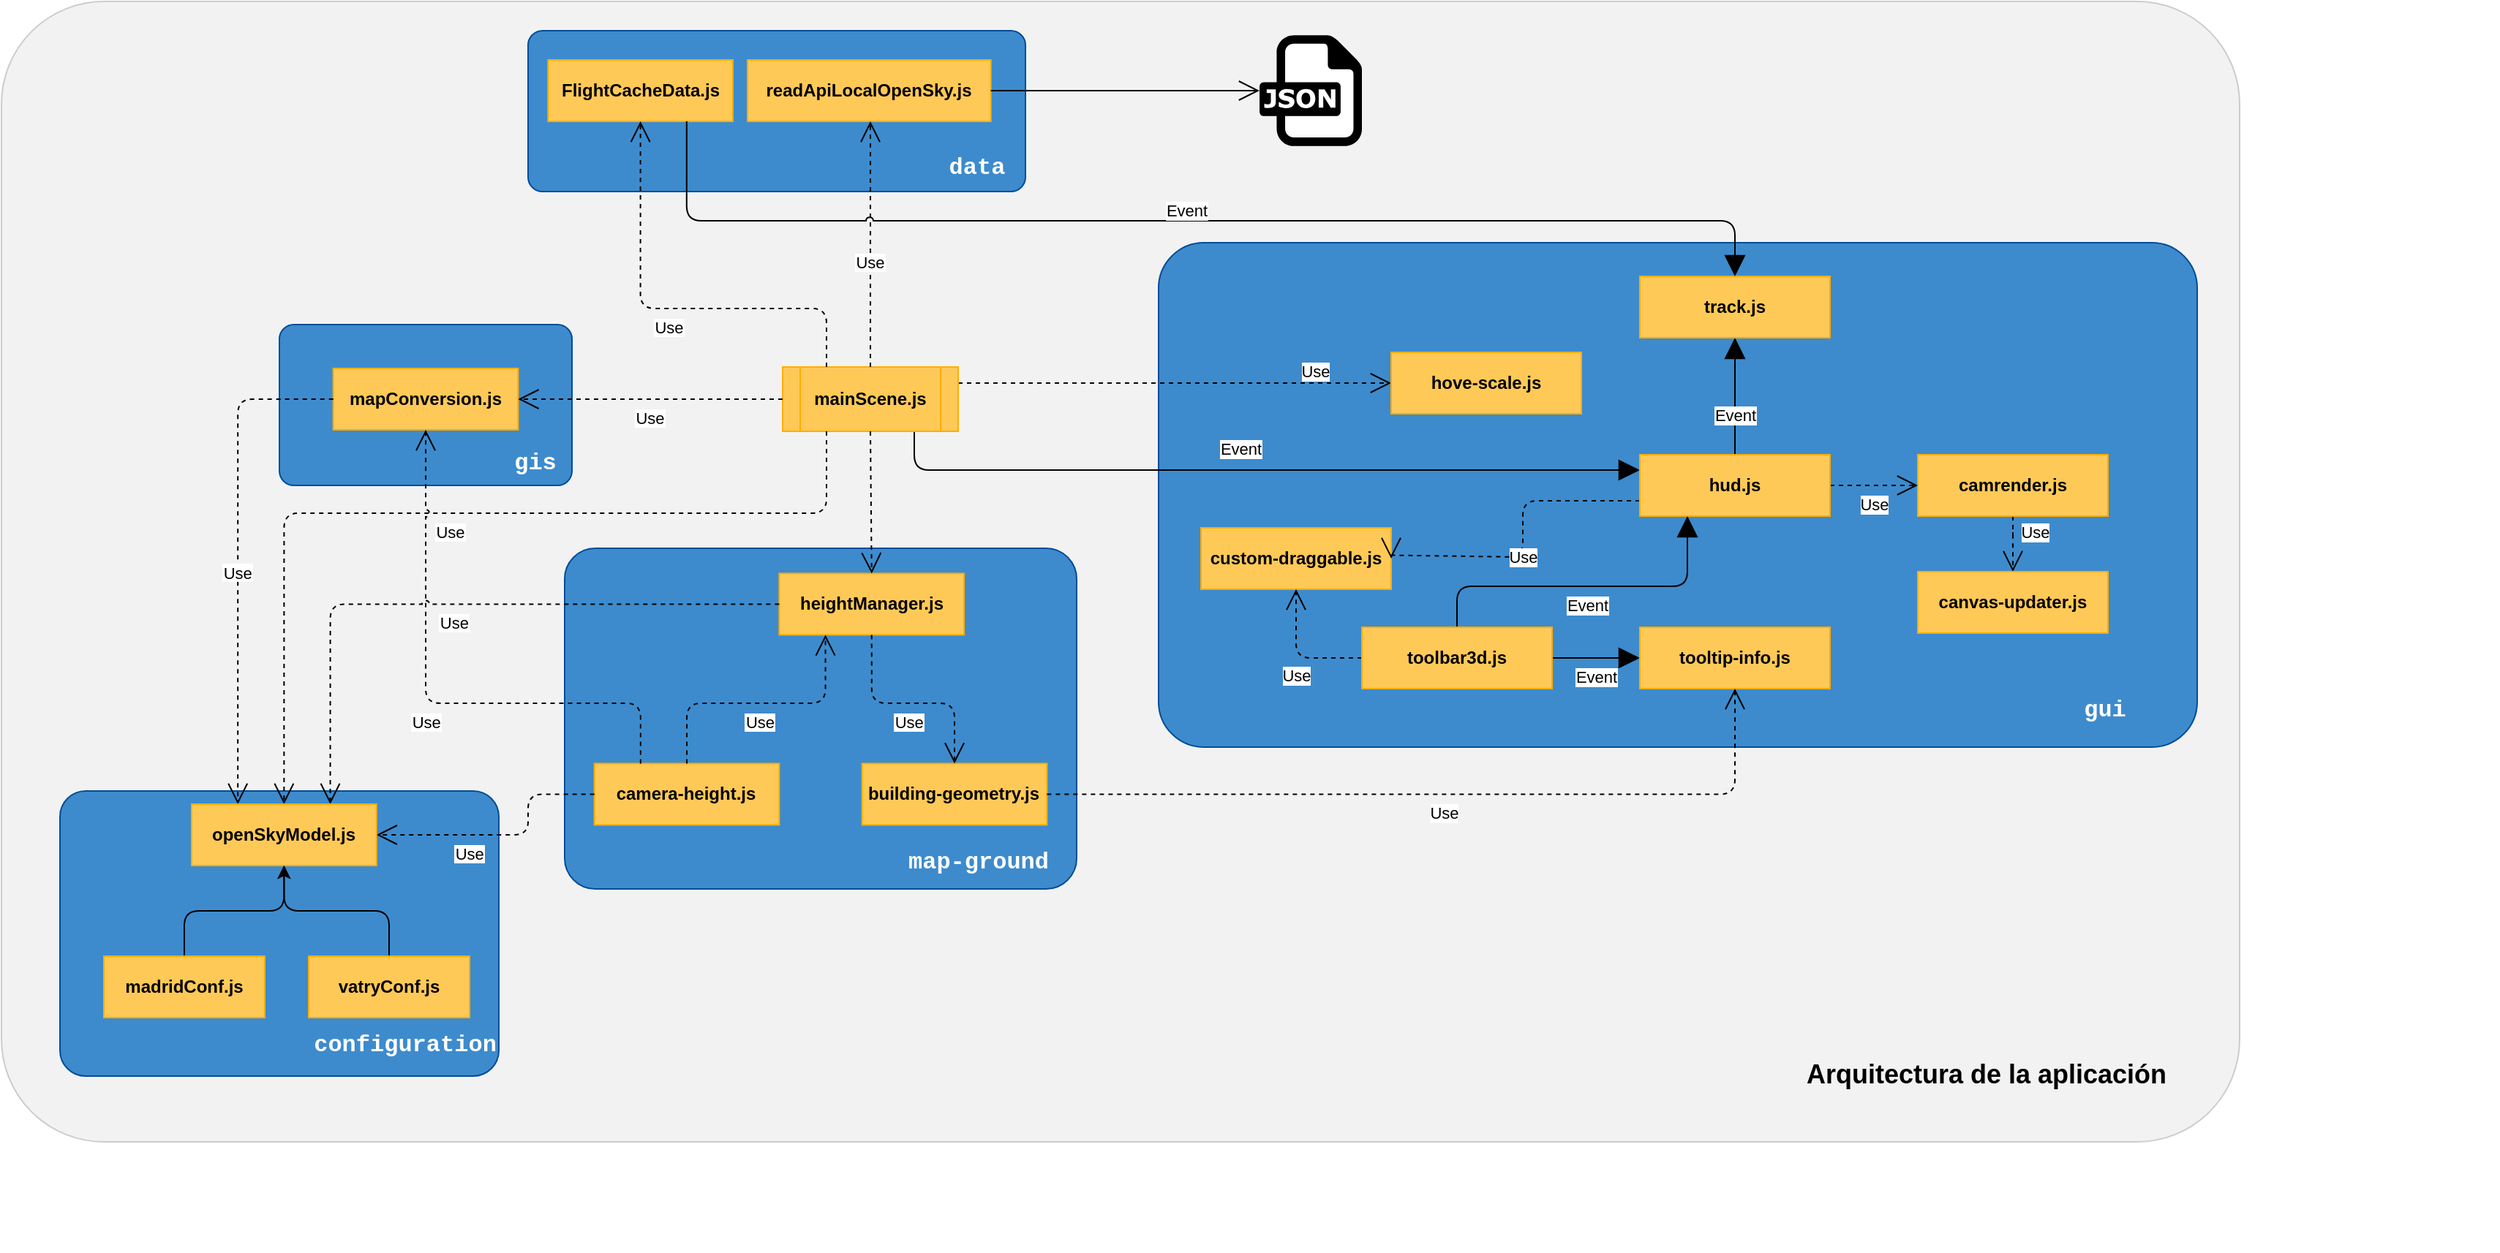 <mxfile version="21.3.2" type="github">
  <diagram name="Página-1" id="MT6m2zrHwECblgyKmkDN">
    <mxGraphModel dx="2876" dy="1241" grid="1" gridSize="10" guides="1" tooltips="1" connect="1" arrows="1" fold="1" page="1" pageScale="1" pageWidth="827" pageHeight="1169" math="0" shadow="0">
      <root>
        <mxCell id="0" />
        <mxCell id="1" parent="0" />
        <mxCell id="cEreoVwPH2V9dTDcCDwE-87" value="" style="group;fontFamily=Helvetica;fontSize=11;fontColor=default;" vertex="1" connectable="0" parent="1">
          <mxGeometry x="-180" y="210" width="1530" height="780" as="geometry" />
        </mxCell>
        <mxCell id="cEreoVwPH2V9dTDcCDwE-88" value="" style="rounded=1;whiteSpace=wrap;html=1;arcSize=9;strokeColor=#cccccc;fillColor=#F2F2F2;fontFamily=Helvetica;fontSize=11;fontColor=default;" vertex="1" parent="cEreoVwPH2V9dTDcCDwE-87">
          <mxGeometry width="1530.0" height="780" as="geometry" />
        </mxCell>
        <mxCell id="cEreoVwPH2V9dTDcCDwE-89" value="&lt;font&gt;&lt;span style=&quot;font-size: 18px&quot;&gt;Arquitectura de la aplicación&lt;/span&gt;&lt;/font&gt;" style="text;html=1;strokeColor=none;fillColor=none;align=center;verticalAlign=middle;whiteSpace=wrap;rounded=0;fontStyle=1;fontSize=11;fontColor=default;fontFamily=Helvetica;" vertex="1" parent="cEreoVwPH2V9dTDcCDwE-87">
          <mxGeometry x="1007.003" y="711.176" width="699.787" height="45.882" as="geometry" />
        </mxCell>
        <mxCell id="cEreoVwPH2V9dTDcCDwE-92" value="" style="dashed=0;outlineConnect=0;html=1;align=center;labelPosition=center;verticalLabelPosition=bottom;verticalAlign=top;shape=mxgraph.weblogos.json;fontFamily=Helvetica;fontSize=11;fontColor=default;" vertex="1" parent="cEreoVwPH2V9dTDcCDwE-87">
          <mxGeometry x="860" y="23.1" width="70" height="75.8" as="geometry" />
        </mxCell>
        <mxCell id="cEreoVwPH2V9dTDcCDwE-19" value="" style="rounded=1;whiteSpace=wrap;html=1;fillColor=#3D8BCD;arcSize=9;strokeColor=#004C99;" vertex="1" parent="1">
          <mxGeometry x="-140" y="750" width="300" height="195.0" as="geometry" />
        </mxCell>
        <mxCell id="cEreoVwPH2V9dTDcCDwE-48" value="" style="group" vertex="1" connectable="0" parent="1">
          <mxGeometry x="611" y="375" width="710" height="690" as="geometry" />
        </mxCell>
        <mxCell id="cEreoVwPH2V9dTDcCDwE-49" value="" style="rounded=1;whiteSpace=wrap;html=1;fillColor=#3D8BCD;arcSize=9;strokeColor=#004C99;" vertex="1" parent="cEreoVwPH2V9dTDcCDwE-48">
          <mxGeometry width="710" height="345" as="geometry" />
        </mxCell>
        <mxCell id="cEreoVwPH2V9dTDcCDwE-50" value="&lt;font color=&quot;#ffffff&quot;&gt;&lt;span style=&quot;font-size: 16px;&quot;&gt;gui&lt;/span&gt;&lt;/font&gt;" style="text;html=1;strokeColor=none;fillColor=none;align=center;verticalAlign=middle;whiteSpace=wrap;rounded=0;fontStyle=1;fontSize=14;fontFamily=Courier New;" vertex="1" parent="cEreoVwPH2V9dTDcCDwE-48">
          <mxGeometry x="503.086" y="288.192" width="288.082" height="62.727" as="geometry" />
        </mxCell>
        <mxCell id="cEreoVwPH2V9dTDcCDwE-4" value="" style="group" vertex="1" connectable="0" parent="1">
          <mxGeometry x="180" y="230" width="340" height="220" as="geometry" />
        </mxCell>
        <mxCell id="cEreoVwPH2V9dTDcCDwE-5" value="" style="rounded=1;whiteSpace=wrap;html=1;fillColor=#3D8BCD;arcSize=9;strokeColor=#004C99;" vertex="1" parent="cEreoVwPH2V9dTDcCDwE-4">
          <mxGeometry width="340" height="110" as="geometry" />
        </mxCell>
        <mxCell id="cEreoVwPH2V9dTDcCDwE-6" value="&lt;font color=&quot;#ffffff&quot;&gt;&lt;span style=&quot;font-size: 16px;&quot;&gt;data&lt;/span&gt;&lt;/font&gt;" style="text;html=1;strokeColor=none;fillColor=none;align=center;verticalAlign=middle;whiteSpace=wrap;rounded=0;fontStyle=1;fontSize=14;fontFamily=Courier New;" vertex="1" parent="cEreoVwPH2V9dTDcCDwE-4">
          <mxGeometry x="273.004" y="84" width="68.241" height="20" as="geometry" />
        </mxCell>
        <mxCell id="cEreoVwPH2V9dTDcCDwE-7" value="FlightCacheData.js" style="whiteSpace=wrap;html=1;align=center;fillColor=#FFC957;strokeColor=#FFAD00;fontStyle=1" vertex="1" parent="cEreoVwPH2V9dTDcCDwE-4">
          <mxGeometry x="13.65" y="20" width="126.35" height="42" as="geometry" />
        </mxCell>
        <mxCell id="cEreoVwPH2V9dTDcCDwE-12" value="readApiLocalOpenSky.js" style="whiteSpace=wrap;html=1;align=center;fillColor=#FFC957;strokeColor=#FFAD00;fontStyle=1" vertex="1" parent="cEreoVwPH2V9dTDcCDwE-4">
          <mxGeometry x="150" y="20" width="166.35" height="42" as="geometry" />
        </mxCell>
        <mxCell id="cEreoVwPH2V9dTDcCDwE-70" value="Event" style="edgeStyle=orthogonalEdgeStyle;shape=connector;rounded=1;orthogonalLoop=1;jettySize=auto;elbow=vertical;html=1;exitX=0.75;exitY=1;exitDx=0;exitDy=0;entryX=0;entryY=0.25;entryDx=0;entryDy=0;labelBackgroundColor=default;strokeColor=default;fontFamily=Helvetica;fontSize=11;fontColor=default;endArrow=block;endSize=12;verticalAlign=top;jumpStyle=arc;jumpSize=5;" edge="1" parent="1" source="cEreoVwPH2V9dTDcCDwE-2" target="cEreoVwPH2V9dTDcCDwE-60">
          <mxGeometry x="-0.045" y="28" relative="1" as="geometry">
            <Array as="points">
              <mxPoint x="444" y="531" />
            </Array>
            <mxPoint as="offset" />
          </mxGeometry>
        </mxCell>
        <mxCell id="cEreoVwPH2V9dTDcCDwE-79" value="Use" style="edgeStyle=orthogonalEdgeStyle;shape=connector;rounded=1;jumpStyle=arc;jumpSize=5;orthogonalLoop=1;jettySize=auto;html=1;exitX=1;exitY=0.25;exitDx=0;exitDy=0;entryX=0;entryY=0.5;entryDx=0;entryDy=0;shadow=0;dashed=1;labelBackgroundColor=default;labelBorderColor=none;strokeColor=default;fontFamily=Helvetica;fontSize=11;fontColor=default;endArrow=open;endSize=12;verticalAlign=top;" edge="1" parent="1" source="cEreoVwPH2V9dTDcCDwE-2" target="cEreoVwPH2V9dTDcCDwE-59">
          <mxGeometry x="0.646" y="21" relative="1" as="geometry">
            <mxPoint as="offset" />
          </mxGeometry>
        </mxCell>
        <UserObject label="mainScene.js" link="gross_discount" id="cEreoVwPH2V9dTDcCDwE-2">
          <mxCell style="shape=process;whiteSpace=wrap;html=1;backgroundOutline=1;fillColor=#FFC957;strokeColor=#FFAD00;fontStyle=1" vertex="1" parent="1">
            <mxGeometry x="354" y="460" width="120" height="44" as="geometry" />
          </mxCell>
        </UserObject>
        <mxCell id="cEreoVwPH2V9dTDcCDwE-14" value="Use" style="endArrow=open;endSize=12;dashed=1;rounded=1;entryX=0.5;entryY=1;entryDx=0;entryDy=0;exitX=0.5;exitY=0;exitDx=0;exitDy=0;edgeStyle=orthogonalEdgeStyle;jumpStyle=arc;jumpSize=5;fontStyle=0;fontSize=11;labelBackgroundColor=default;labelBorderColor=none;shadow=0;verticalAlign=top;horizontal=1;" edge="1" parent="1" source="cEreoVwPH2V9dTDcCDwE-2" target="cEreoVwPH2V9dTDcCDwE-12">
          <mxGeometry width="160" relative="1" as="geometry">
            <mxPoint x="330" y="480" as="sourcePoint" />
            <mxPoint x="490" y="480" as="targetPoint" />
            <Array as="points">
              <mxPoint x="414" y="292" />
            </Array>
          </mxGeometry>
        </mxCell>
        <mxCell id="cEreoVwPH2V9dTDcCDwE-17" value="Use" style="endArrow=open;endSize=12;dashed=1;rounded=1;entryX=0.5;entryY=1;entryDx=0;entryDy=0;exitX=0.25;exitY=0;exitDx=0;exitDy=0;edgeStyle=orthogonalEdgeStyle;jumpStyle=arc;jumpSize=5;fontStyle=0;fontSize=11;labelBackgroundColor=default;labelBorderColor=none;shadow=0;verticalAlign=top;horizontal=1;" edge="1" parent="1" source="cEreoVwPH2V9dTDcCDwE-2" target="cEreoVwPH2V9dTDcCDwE-7">
          <mxGeometry width="160" relative="1" as="geometry">
            <mxPoint x="394" y="470" as="sourcePoint" />
            <mxPoint x="393" y="202" as="targetPoint" />
            <Array as="points">
              <mxPoint x="384" y="420" />
              <mxPoint x="257" y="420" />
            </Array>
          </mxGeometry>
        </mxCell>
        <mxCell id="cEreoVwPH2V9dTDcCDwE-26" value="Use" style="endArrow=open;endSize=12;dashed=1;rounded=1;exitX=0.25;exitY=1;exitDx=0;exitDy=0;edgeStyle=orthogonalEdgeStyle;jumpStyle=arc;jumpSize=5;fontStyle=0;fontSize=11;labelBackgroundColor=default;labelBorderColor=none;shadow=0;verticalAlign=top;horizontal=1;entryX=0.5;entryY=0;entryDx=0;entryDy=0;" edge="1" parent="1" source="cEreoVwPH2V9dTDcCDwE-2" target="cEreoVwPH2V9dTDcCDwE-21">
          <mxGeometry width="160" relative="1" as="geometry">
            <mxPoint x="394" y="470" as="sourcePoint" />
            <mxPoint x="393" y="202" as="targetPoint" />
            <Array as="points">
              <mxPoint x="384" y="560" />
              <mxPoint x="13" y="560" />
            </Array>
          </mxGeometry>
        </mxCell>
        <mxCell id="cEreoVwPH2V9dTDcCDwE-27" value="" style="group" vertex="1" connectable="0" parent="1">
          <mxGeometry x="10" y="431" width="200" height="220" as="geometry" />
        </mxCell>
        <mxCell id="cEreoVwPH2V9dTDcCDwE-28" value="" style="rounded=1;whiteSpace=wrap;html=1;fillColor=#3D8BCD;arcSize=9;strokeColor=#004C99;" vertex="1" parent="cEreoVwPH2V9dTDcCDwE-27">
          <mxGeometry width="200" height="110" as="geometry" />
        </mxCell>
        <mxCell id="cEreoVwPH2V9dTDcCDwE-29" value="&lt;font color=&quot;#ffffff&quot;&gt;&lt;span style=&quot;font-size: 16px;&quot;&gt;gis&lt;/span&gt;&lt;/font&gt;" style="text;html=1;strokeColor=none;fillColor=none;align=center;verticalAlign=middle;whiteSpace=wrap;rounded=0;fontStyle=1;fontSize=14;fontFamily=Courier New;" vertex="1" parent="cEreoVwPH2V9dTDcCDwE-27">
          <mxGeometry x="155.297" y="85" width="40.142" height="20" as="geometry" />
        </mxCell>
        <mxCell id="cEreoVwPH2V9dTDcCDwE-30" value="mapConversion.js" style="whiteSpace=wrap;html=1;align=center;fillColor=#FFC957;strokeColor=#FFAD00;fontStyle=1" vertex="1" parent="cEreoVwPH2V9dTDcCDwE-27">
          <mxGeometry x="36.83" y="30" width="126.35" height="42" as="geometry" />
        </mxCell>
        <mxCell id="cEreoVwPH2V9dTDcCDwE-32" value="Use" style="endArrow=open;endSize=12;dashed=1;rounded=1;exitX=0;exitY=0.5;exitDx=0;exitDy=0;edgeStyle=orthogonalEdgeStyle;jumpStyle=arc;jumpSize=5;fontStyle=0;fontSize=11;labelBackgroundColor=default;labelBorderColor=none;shadow=0;verticalAlign=top;horizontal=1;" edge="1" parent="1" source="cEreoVwPH2V9dTDcCDwE-2" target="cEreoVwPH2V9dTDcCDwE-30">
          <mxGeometry width="160" relative="1" as="geometry">
            <mxPoint x="364" y="470" as="sourcePoint" />
            <mxPoint x="237" y="202" as="targetPoint" />
          </mxGeometry>
        </mxCell>
        <mxCell id="cEreoVwPH2V9dTDcCDwE-33" value="" style="group" vertex="1" connectable="0" parent="1">
          <mxGeometry x="205" y="584" width="350" height="466" as="geometry" />
        </mxCell>
        <mxCell id="cEreoVwPH2V9dTDcCDwE-34" value="" style="rounded=1;whiteSpace=wrap;html=1;fillColor=#3D8BCD;arcSize=9;strokeColor=#004C99;" vertex="1" parent="cEreoVwPH2V9dTDcCDwE-33">
          <mxGeometry width="350" height="233" as="geometry" />
        </mxCell>
        <mxCell id="cEreoVwPH2V9dTDcCDwE-35" value="&lt;font color=&quot;#ffffff&quot;&gt;&lt;span style=&quot;font-size: 16px;&quot;&gt;map-ground&lt;/span&gt;&lt;/font&gt;" style="text;html=1;strokeColor=none;fillColor=none;align=center;verticalAlign=middle;whiteSpace=wrap;rounded=0;fontStyle=1;fontSize=14;fontFamily=Courier New;" vertex="1" parent="cEreoVwPH2V9dTDcCDwE-33">
          <mxGeometry x="212.0" y="194.224" width="142.012" height="42.364" as="geometry" />
        </mxCell>
        <mxCell id="cEreoVwPH2V9dTDcCDwE-37" value="camera-height.js" style="whiteSpace=wrap;html=1;align=center;fillColor=#FFC957;strokeColor=#FFAD00;fontStyle=1" vertex="1" parent="cEreoVwPH2V9dTDcCDwE-33">
          <mxGeometry x="20.33" y="147.22" width="126.35" height="42" as="geometry" />
        </mxCell>
        <mxCell id="cEreoVwPH2V9dTDcCDwE-38" value="heightManager.js" style="whiteSpace=wrap;html=1;align=center;fillColor=#FFC957;strokeColor=#FFAD00;fontStyle=1" vertex="1" parent="cEreoVwPH2V9dTDcCDwE-33">
          <mxGeometry x="146.68" y="17.22" width="126.35" height="42" as="geometry" />
        </mxCell>
        <mxCell id="cEreoVwPH2V9dTDcCDwE-36" value="building-geometry.js" style="whiteSpace=wrap;html=1;align=center;fillColor=#FFC957;strokeColor=#FFAD00;fontStyle=1" vertex="1" parent="cEreoVwPH2V9dTDcCDwE-33">
          <mxGeometry x="203.33" y="147.22" width="126.35" height="42" as="geometry" />
        </mxCell>
        <mxCell id="cEreoVwPH2V9dTDcCDwE-39" value="Use" style="endArrow=open;endSize=12;dashed=1;rounded=1;exitX=0.5;exitY=1;exitDx=0;exitDy=0;edgeStyle=orthogonalEdgeStyle;entryX=0.5;entryY=0;entryDx=0;entryDy=0;jumpStyle=arc;jumpSize=5;fontStyle=0;fontSize=11;labelBackgroundColor=default;labelBorderColor=none;shadow=0;verticalAlign=top;horizontal=1;" edge="1" parent="cEreoVwPH2V9dTDcCDwE-33" source="cEreoVwPH2V9dTDcCDwE-38" target="cEreoVwPH2V9dTDcCDwE-36">
          <mxGeometry width="160" relative="1" as="geometry">
            <mxPoint x="-136.67" y="80.3" as="sourcePoint" />
            <mxPoint x="-317.67" y="80.3" as="targetPoint" />
            <Array as="points">
              <mxPoint x="210" y="106" />
              <mxPoint x="266" y="106" />
            </Array>
          </mxGeometry>
        </mxCell>
        <mxCell id="cEreoVwPH2V9dTDcCDwE-41" value="Use" style="endArrow=open;endSize=12;dashed=1;rounded=1;exitX=0.5;exitY=0;exitDx=0;exitDy=0;edgeStyle=orthogonalEdgeStyle;entryX=0.25;entryY=1;entryDx=0;entryDy=0;jumpStyle=arc;jumpSize=5;fontStyle=0;fontSize=11;labelBackgroundColor=default;labelBorderColor=none;shadow=0;verticalAlign=top;horizontal=1;" edge="1" parent="cEreoVwPH2V9dTDcCDwE-33" source="cEreoVwPH2V9dTDcCDwE-37" target="cEreoVwPH2V9dTDcCDwE-38">
          <mxGeometry width="160" relative="1" as="geometry">
            <mxPoint x="240.33" y="69.22" as="sourcePoint" />
            <mxPoint x="240.33" y="124.22" as="targetPoint" />
            <Array as="points">
              <mxPoint x="84" y="106" />
              <mxPoint x="178" y="106" />
            </Array>
          </mxGeometry>
        </mxCell>
        <mxCell id="cEreoVwPH2V9dTDcCDwE-42" value="Use" style="endArrow=open;endSize=12;dashed=1;rounded=1;edgeStyle=orthogonalEdgeStyle;exitX=0;exitY=0.5;exitDx=0;exitDy=0;jumpStyle=arc;jumpSize=5;fontStyle=0;fontSize=11;labelBackgroundColor=default;labelBorderColor=none;shadow=0;verticalAlign=top;horizontal=1;" edge="1" parent="1" source="cEreoVwPH2V9dTDcCDwE-37" target="cEreoVwPH2V9dTDcCDwE-21">
          <mxGeometry x="0.28" width="160" relative="1" as="geometry">
            <mxPoint x="850" y="660" as="sourcePoint" />
            <mxPoint x="1116" y="616" as="targetPoint" />
            <Array as="points">
              <mxPoint x="180" y="752" />
              <mxPoint x="180" y="780" />
            </Array>
            <mxPoint as="offset" />
          </mxGeometry>
        </mxCell>
        <mxCell id="cEreoVwPH2V9dTDcCDwE-43" value="Use" style="endArrow=open;endSize=12;dashed=1;rounded=1;edgeStyle=orthogonalEdgeStyle;entryX=0.5;entryY=1;entryDx=0;entryDy=0;exitX=0.25;exitY=0;exitDx=0;exitDy=0;jumpStyle=arc;jumpSize=5;fontStyle=0;fontSize=11;labelBackgroundColor=default;labelBorderColor=none;shadow=0;verticalAlign=top;horizontal=1;" edge="1" parent="1" source="cEreoVwPH2V9dTDcCDwE-37" target="cEreoVwPH2V9dTDcCDwE-30">
          <mxGeometry width="160" relative="1" as="geometry">
            <mxPoint x="869" y="770" as="sourcePoint" />
            <mxPoint x="665" y="237" as="targetPoint" />
            <Array as="points">
              <mxPoint x="257" y="690" />
              <mxPoint x="110" y="690" />
            </Array>
          </mxGeometry>
        </mxCell>
        <mxCell id="cEreoVwPH2V9dTDcCDwE-45" value="Use" style="endArrow=open;endSize=12;dashed=1;rounded=1;edgeStyle=orthogonalEdgeStyle;entryX=0.75;entryY=0;entryDx=0;entryDy=0;exitX=0;exitY=0.5;exitDx=0;exitDy=0;jumpStyle=arc;jumpSize=5;fontStyle=0;fontSize=11;labelBackgroundColor=default;labelBorderColor=none;shadow=0;verticalAlign=top;horizontal=1;" edge="1" parent="1" source="cEreoVwPH2V9dTDcCDwE-38" target="cEreoVwPH2V9dTDcCDwE-21">
          <mxGeometry width="160" relative="1" as="geometry">
            <mxPoint x="422" y="757" as="sourcePoint" />
            <mxPoint x="655" y="237" as="targetPoint" />
            <Array as="points">
              <mxPoint x="45" y="622" />
            </Array>
          </mxGeometry>
        </mxCell>
        <mxCell id="cEreoVwPH2V9dTDcCDwE-46" value="Use" style="edgeStyle=orthogonalEdgeStyle;shape=connector;rounded=1;orthogonalLoop=1;jettySize=auto;exitX=0;exitY=0.5;exitDx=0;exitDy=0;entryX=0.25;entryY=0;entryDx=0;entryDy=0;dashed=1;labelBackgroundColor=default;strokeColor=default;fontFamily=Helvetica;fontSize=11;fontColor=default;endArrow=open;endSize=12;jumpStyle=arc;jumpSize=5;fontStyle=0;labelBorderColor=none;shadow=0;verticalAlign=top;horizontal=1;" edge="1" parent="1" source="cEreoVwPH2V9dTDcCDwE-30" target="cEreoVwPH2V9dTDcCDwE-21">
          <mxGeometry relative="1" as="geometry">
            <Array as="points">
              <mxPoint x="-18" y="482" />
            </Array>
          </mxGeometry>
        </mxCell>
        <mxCell id="cEreoVwPH2V9dTDcCDwE-47" value="" style="edgeStyle=orthogonalEdgeStyle;shape=connector;rounded=1;orthogonalLoop=1;jettySize=auto;exitX=0.5;exitY=1;exitDx=0;exitDy=0;dashed=1;labelBackgroundColor=default;strokeColor=default;fontFamily=Helvetica;fontSize=11;fontColor=default;endArrow=open;endSize=12;fontStyle=0;labelBorderColor=none;shadow=0;verticalAlign=top;horizontal=1;jumpStyle=arc;jumpSize=5;" edge="1" parent="1" source="cEreoVwPH2V9dTDcCDwE-2" target="cEreoVwPH2V9dTDcCDwE-38">
          <mxGeometry relative="1" as="geometry" />
        </mxCell>
        <mxCell id="cEreoVwPH2V9dTDcCDwE-75" value="Use" style="edgeStyle=orthogonalEdgeStyle;shape=connector;rounded=1;jumpStyle=arc;jumpSize=5;orthogonalLoop=1;jettySize=auto;html=1;exitX=0.5;exitY=1;exitDx=0;exitDy=0;shadow=0;dashed=1;labelBackgroundColor=default;labelBorderColor=none;strokeColor=default;fontFamily=Helvetica;fontSize=11;fontColor=default;endArrow=open;endSize=12;verticalAlign=top;" edge="1" parent="1" source="cEreoVwPH2V9dTDcCDwE-56" target="cEreoVwPH2V9dTDcCDwE-57">
          <mxGeometry x="-1" y="15" relative="1" as="geometry">
            <mxPoint y="-2" as="offset" />
          </mxGeometry>
        </mxCell>
        <mxCell id="cEreoVwPH2V9dTDcCDwE-56" value="camrender.js" style="whiteSpace=wrap;html=1;align=center;fillColor=#FFC957;strokeColor=#FFAD00;fontStyle=1" vertex="1" parent="1">
          <mxGeometry x="1130" y="520" width="130" height="42" as="geometry" />
        </mxCell>
        <mxCell id="cEreoVwPH2V9dTDcCDwE-57" value="canvas-updater.js" style="whiteSpace=wrap;html=1;align=center;fillColor=#FFC957;strokeColor=#FFAD00;fontStyle=1" vertex="1" parent="1">
          <mxGeometry x="1130" y="600" width="130" height="42" as="geometry" />
        </mxCell>
        <mxCell id="cEreoVwPH2V9dTDcCDwE-58" value="custom-draggable.js" style="whiteSpace=wrap;html=1;align=center;fillColor=#FFC957;strokeColor=#FFAD00;fontStyle=1" vertex="1" parent="1">
          <mxGeometry x="640" y="570" width="130" height="42" as="geometry" />
        </mxCell>
        <mxCell id="cEreoVwPH2V9dTDcCDwE-59" value="hove-scale.js" style="whiteSpace=wrap;html=1;align=center;fillColor=#FFC957;strokeColor=#FFAD00;fontStyle=1" vertex="1" parent="1">
          <mxGeometry x="770" y="450" width="130" height="42" as="geometry" />
        </mxCell>
        <mxCell id="cEreoVwPH2V9dTDcCDwE-71" value="Event" style="edgeStyle=orthogonalEdgeStyle;shape=connector;rounded=1;orthogonalLoop=1;jettySize=auto;html=1;exitX=0.5;exitY=0;exitDx=0;exitDy=0;labelBackgroundColor=default;strokeColor=default;fontFamily=Helvetica;fontSize=11;fontColor=default;endArrow=block;endSize=12;elbow=vertical;verticalAlign=top;jumpStyle=arc;jumpSize=5;" edge="1" parent="1" source="cEreoVwPH2V9dTDcCDwE-60" target="cEreoVwPH2V9dTDcCDwE-64">
          <mxGeometry relative="1" as="geometry">
            <mxPoint as="offset" />
          </mxGeometry>
        </mxCell>
        <mxCell id="cEreoVwPH2V9dTDcCDwE-76" value="Use" style="edgeStyle=orthogonalEdgeStyle;shape=connector;rounded=1;jumpStyle=arc;jumpSize=5;orthogonalLoop=1;jettySize=auto;html=1;exitX=1;exitY=0.5;exitDx=0;exitDy=0;entryX=0;entryY=0.5;entryDx=0;entryDy=0;shadow=0;dashed=1;labelBackgroundColor=default;labelBorderColor=none;strokeColor=default;fontFamily=Helvetica;fontSize=11;fontColor=default;endArrow=open;endSize=12;verticalAlign=top;" edge="1" parent="1" source="cEreoVwPH2V9dTDcCDwE-60" target="cEreoVwPH2V9dTDcCDwE-56">
          <mxGeometry relative="1" as="geometry" />
        </mxCell>
        <mxCell id="cEreoVwPH2V9dTDcCDwE-82" value="Use" style="edgeStyle=orthogonalEdgeStyle;shape=connector;rounded=1;jumpStyle=arc;jumpSize=5;orthogonalLoop=1;jettySize=auto;html=1;exitX=0;exitY=0.75;exitDx=0;exitDy=0;entryX=1;entryY=0.5;entryDx=0;entryDy=0;shadow=0;dashed=1;labelBackgroundColor=default;labelBorderColor=none;strokeColor=default;fontFamily=Helvetica;fontSize=11;fontColor=default;endArrow=open;endSize=12;verticalAlign=top;" edge="1" parent="1" source="cEreoVwPH2V9dTDcCDwE-60" target="cEreoVwPH2V9dTDcCDwE-58">
          <mxGeometry relative="1" as="geometry">
            <Array as="points">
              <mxPoint x="860" y="551" />
              <mxPoint x="860" y="590" />
              <mxPoint x="770" y="590" />
            </Array>
          </mxGeometry>
        </mxCell>
        <mxCell id="cEreoVwPH2V9dTDcCDwE-60" value="hud.js" style="whiteSpace=wrap;html=1;align=center;fillColor=#FFC957;strokeColor=#FFAD00;fontStyle=1" vertex="1" parent="1">
          <mxGeometry x="940" y="520" width="130" height="42" as="geometry" />
        </mxCell>
        <mxCell id="cEreoVwPH2V9dTDcCDwE-73" value="Event" style="edgeStyle=orthogonalEdgeStyle;shape=connector;rounded=1;orthogonalLoop=1;jettySize=auto;html=1;entryX=0;entryY=0.5;entryDx=0;entryDy=0;labelBackgroundColor=default;strokeColor=default;fontFamily=Helvetica;fontSize=11;fontColor=default;endArrow=block;endSize=12;elbow=vertical;verticalAlign=top;jumpStyle=arc;jumpSize=5;" edge="1" parent="1" source="cEreoVwPH2V9dTDcCDwE-61" target="cEreoVwPH2V9dTDcCDwE-63">
          <mxGeometry relative="1" as="geometry" />
        </mxCell>
        <mxCell id="cEreoVwPH2V9dTDcCDwE-78" value="Event" style="edgeStyle=orthogonalEdgeStyle;shape=connector;rounded=1;orthogonalLoop=1;jettySize=auto;html=1;entryX=0.25;entryY=1;entryDx=0;entryDy=0;labelBackgroundColor=default;strokeColor=default;fontFamily=Helvetica;fontSize=11;fontColor=default;endArrow=block;endSize=12;elbow=vertical;exitX=0.5;exitY=0;exitDx=0;exitDy=0;verticalAlign=top;jumpStyle=arc;jumpSize=5;" edge="1" parent="1" source="cEreoVwPH2V9dTDcCDwE-61" target="cEreoVwPH2V9dTDcCDwE-60">
          <mxGeometry relative="1" as="geometry">
            <Array as="points">
              <mxPoint x="815" y="610" />
              <mxPoint x="973" y="610" />
            </Array>
          </mxGeometry>
        </mxCell>
        <mxCell id="cEreoVwPH2V9dTDcCDwE-83" value="Use" style="edgeStyle=orthogonalEdgeStyle;shape=connector;rounded=1;jumpStyle=arc;jumpSize=5;orthogonalLoop=1;jettySize=auto;html=1;exitX=0;exitY=0.5;exitDx=0;exitDy=0;entryX=0.5;entryY=1;entryDx=0;entryDy=0;shadow=0;dashed=1;labelBackgroundColor=default;labelBorderColor=none;strokeColor=default;fontFamily=Helvetica;fontSize=11;fontColor=default;endArrow=open;endSize=12;verticalAlign=top;" edge="1" parent="1" source="cEreoVwPH2V9dTDcCDwE-61" target="cEreoVwPH2V9dTDcCDwE-58">
          <mxGeometry relative="1" as="geometry" />
        </mxCell>
        <mxCell id="cEreoVwPH2V9dTDcCDwE-61" value="toolbar3d.js" style="whiteSpace=wrap;html=1;align=center;fillColor=#FFC957;strokeColor=#FFAD00;fontStyle=1" vertex="1" parent="1">
          <mxGeometry x="750" y="638" width="130" height="42" as="geometry" />
        </mxCell>
        <mxCell id="cEreoVwPH2V9dTDcCDwE-63" value="tooltip-info.js" style="whiteSpace=wrap;html=1;align=center;fillColor=#FFC957;strokeColor=#FFAD00;fontStyle=1" vertex="1" parent="1">
          <mxGeometry x="940" y="638" width="130" height="42" as="geometry" />
        </mxCell>
        <mxCell id="cEreoVwPH2V9dTDcCDwE-64" value="track.js" style="whiteSpace=wrap;html=1;align=center;fillColor=#FFC957;strokeColor=#FFAD00;fontStyle=1" vertex="1" parent="1">
          <mxGeometry x="940" y="398" width="130" height="42" as="geometry" />
        </mxCell>
        <mxCell id="cEreoVwPH2V9dTDcCDwE-77" value="Use" style="edgeStyle=orthogonalEdgeStyle;shape=connector;rounded=1;jumpStyle=arc;jumpSize=5;orthogonalLoop=1;jettySize=auto;html=1;exitX=1;exitY=0.5;exitDx=0;exitDy=0;entryX=0.5;entryY=1;entryDx=0;entryDy=0;shadow=0;dashed=1;labelBackgroundColor=default;labelBorderColor=none;strokeColor=default;fontFamily=Helvetica;fontSize=11;fontColor=default;endArrow=open;endSize=12;verticalAlign=top;" edge="1" parent="1" source="cEreoVwPH2V9dTDcCDwE-36" target="cEreoVwPH2V9dTDcCDwE-63">
          <mxGeometry relative="1" as="geometry">
            <Array as="points">
              <mxPoint x="1005" y="752" />
            </Array>
          </mxGeometry>
        </mxCell>
        <mxCell id="cEreoVwPH2V9dTDcCDwE-81" value="Event" style="edgeStyle=orthogonalEdgeStyle;shape=connector;rounded=1;orthogonalLoop=1;jettySize=auto;html=1;exitX=0.75;exitY=1;exitDx=0;exitDy=0;labelBackgroundColor=default;strokeColor=default;fontFamily=Helvetica;fontSize=11;fontColor=default;endArrow=block;endSize=12;elbow=vertical;verticalAlign=top;jumpStyle=arc;jumpSize=5;entryX=0.5;entryY=0;entryDx=0;entryDy=0;" edge="1" parent="1" source="cEreoVwPH2V9dTDcCDwE-7" target="cEreoVwPH2V9dTDcCDwE-64">
          <mxGeometry x="-0.004" y="20" relative="1" as="geometry">
            <Array as="points">
              <mxPoint x="288" y="360" />
              <mxPoint x="1005" y="360" />
            </Array>
            <mxPoint as="offset" />
          </mxGeometry>
        </mxCell>
        <mxCell id="cEreoVwPH2V9dTDcCDwE-20" value="&lt;font color=&quot;#ffffff&quot;&gt;&lt;span style=&quot;font-size: 16px;&quot;&gt;configuration&lt;/span&gt;&lt;/font&gt;" style="text;html=1;strokeColor=none;fillColor=none;align=center;verticalAlign=middle;whiteSpace=wrap;rounded=0;fontStyle=1;fontSize=14;fontFamily=Courier New;" vertex="1" parent="1">
          <mxGeometry x="66.254" y="906.764" width="60.213" height="35.455" as="geometry" />
        </mxCell>
        <mxCell id="cEreoVwPH2V9dTDcCDwE-21" value="openSkyModel.js" style="whiteSpace=wrap;html=1;align=center;fillColor=#FFC957;strokeColor=#FFAD00;fontStyle=1" vertex="1" parent="1">
          <mxGeometry x="-50" y="759" width="126.35" height="42" as="geometry" />
        </mxCell>
        <mxCell id="cEreoVwPH2V9dTDcCDwE-24" value="" style="rounded=1;orthogonalLoop=1;jettySize=auto;entryX=0.5;entryY=1;entryDx=0;entryDy=0;jumpStyle=arc;jumpSize=5;fontStyle=0;fontSize=11;labelBackgroundColor=default;labelBorderColor=none;shadow=0;verticalAlign=top;horizontal=1;exitX=0.5;exitY=0;exitDx=0;exitDy=0;edgeStyle=orthogonalEdgeStyle;" edge="1" parent="1" source="cEreoVwPH2V9dTDcCDwE-23" target="cEreoVwPH2V9dTDcCDwE-21">
          <mxGeometry relative="1" as="geometry" />
        </mxCell>
        <mxCell id="cEreoVwPH2V9dTDcCDwE-25" value="" style="edgeStyle=orthogonalEdgeStyle;rounded=1;orthogonalLoop=1;jettySize=auto;exitX=0.5;exitY=0;exitDx=0;exitDy=0;entryX=0.5;entryY=1;entryDx=0;entryDy=0;jumpStyle=arc;jumpSize=5;fontStyle=0;fontSize=11;labelBackgroundColor=default;labelBorderColor=none;shadow=0;verticalAlign=top;horizontal=1;" edge="1" parent="1" source="cEreoVwPH2V9dTDcCDwE-22" target="cEreoVwPH2V9dTDcCDwE-21">
          <mxGeometry relative="1" as="geometry" />
        </mxCell>
        <mxCell id="cEreoVwPH2V9dTDcCDwE-22" value="madridConf.js" style="whiteSpace=wrap;html=1;align=center;fillColor=#FFC957;strokeColor=#FFAD00;fontStyle=1" vertex="1" parent="1">
          <mxGeometry x="-110" y="863" width="110" height="42" as="geometry" />
        </mxCell>
        <mxCell id="cEreoVwPH2V9dTDcCDwE-23" value="vatryConf.js" style="whiteSpace=wrap;html=1;align=center;fillColor=#FFC957;strokeColor=#FFAD00;fontStyle=1" vertex="1" parent="1">
          <mxGeometry x="30" y="863" width="110" height="42" as="geometry" />
        </mxCell>
        <mxCell id="cEreoVwPH2V9dTDcCDwE-93" style="edgeStyle=orthogonalEdgeStyle;shape=connector;rounded=1;jumpStyle=arc;jumpSize=14;orthogonalLoop=1;jettySize=auto;html=1;exitX=1;exitY=0.5;exitDx=0;exitDy=0;shadow=0;labelBackgroundColor=default;labelBorderColor=none;strokeColor=default;fontFamily=Helvetica;fontSize=11;fontColor=default;endArrow=open;endSize=12;" edge="1" parent="1" source="cEreoVwPH2V9dTDcCDwE-12" target="cEreoVwPH2V9dTDcCDwE-92">
          <mxGeometry relative="1" as="geometry" />
        </mxCell>
      </root>
    </mxGraphModel>
  </diagram>
</mxfile>

